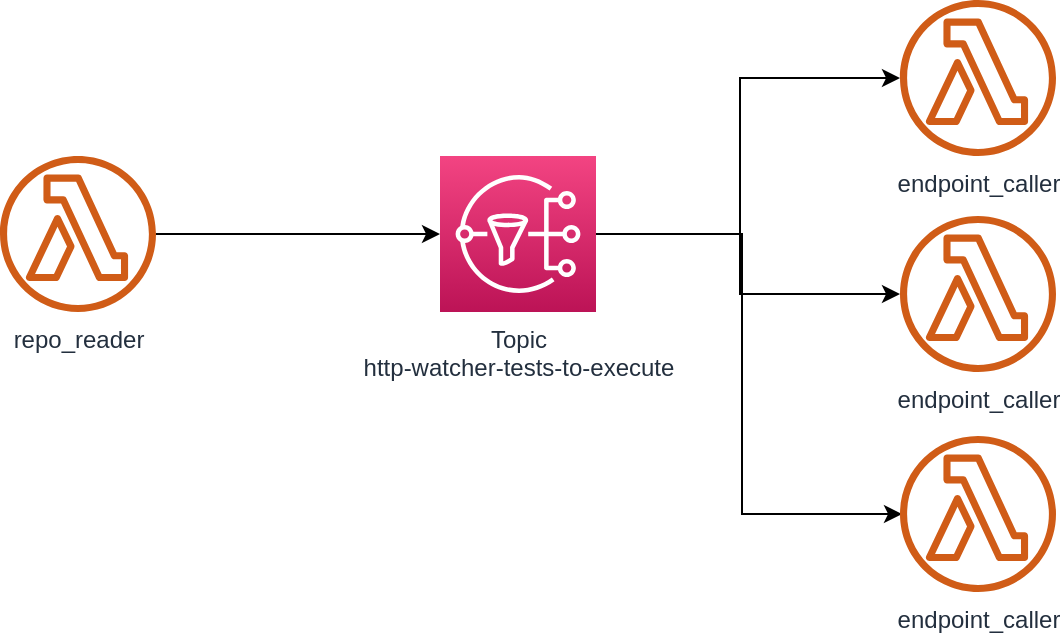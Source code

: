 <mxfile version="14.4.3" type="device"><diagram id="c_SYwkTYgOkc-LyhmXdp" name="Page-1"><mxGraphModel dx="768" dy="482" grid="0" gridSize="10" guides="1" tooltips="1" connect="1" arrows="1" fold="1" page="1" pageScale="1" pageWidth="850" pageHeight="1100" math="0" shadow="0"><root><mxCell id="0"/><mxCell id="1" parent="0"/><mxCell id="Ed7OMSPZK-V6syYBUjRA-5" style="edgeStyle=orthogonalEdgeStyle;rounded=0;orthogonalLoop=1;jettySize=auto;html=1;" edge="1" parent="1" source="Ed7OMSPZK-V6syYBUjRA-2" target="Ed7OMSPZK-V6syYBUjRA-4"><mxGeometry relative="1" as="geometry"/></mxCell><mxCell id="Ed7OMSPZK-V6syYBUjRA-2" value="repo_reader" style="outlineConnect=0;fontColor=#232F3E;gradientColor=none;fillColor=#D05C17;strokeColor=none;dashed=0;verticalLabelPosition=bottom;verticalAlign=top;align=center;html=1;fontSize=12;fontStyle=0;aspect=fixed;pointerEvents=1;shape=mxgraph.aws4.lambda_function;" vertex="1" parent="1"><mxGeometry x="110" y="120" width="78" height="78" as="geometry"/></mxCell><mxCell id="Ed7OMSPZK-V6syYBUjRA-3" value="endpoint_caller" style="outlineConnect=0;fontColor=#232F3E;gradientColor=none;fillColor=#D05C17;strokeColor=none;dashed=0;verticalLabelPosition=bottom;verticalAlign=top;align=center;html=1;fontSize=12;fontStyle=0;aspect=fixed;pointerEvents=1;shape=mxgraph.aws4.lambda_function;" vertex="1" parent="1"><mxGeometry x="560" y="42" width="78" height="78" as="geometry"/></mxCell><mxCell id="Ed7OMSPZK-V6syYBUjRA-6" style="edgeStyle=orthogonalEdgeStyle;rounded=0;orthogonalLoop=1;jettySize=auto;html=1;" edge="1" parent="1" source="Ed7OMSPZK-V6syYBUjRA-4" target="Ed7OMSPZK-V6syYBUjRA-3"><mxGeometry relative="1" as="geometry"><Array as="points"><mxPoint x="480" y="159"/><mxPoint x="480" y="81"/></Array></mxGeometry></mxCell><mxCell id="Ed7OMSPZK-V6syYBUjRA-9" style="edgeStyle=orthogonalEdgeStyle;rounded=0;orthogonalLoop=1;jettySize=auto;html=1;exitX=1;exitY=0.5;exitDx=0;exitDy=0;exitPerimeter=0;" edge="1" parent="1" source="Ed7OMSPZK-V6syYBUjRA-4" target="Ed7OMSPZK-V6syYBUjRA-7"><mxGeometry relative="1" as="geometry"><Array as="points"><mxPoint x="480" y="159"/><mxPoint x="480" y="189"/></Array></mxGeometry></mxCell><mxCell id="Ed7OMSPZK-V6syYBUjRA-10" style="edgeStyle=orthogonalEdgeStyle;rounded=0;orthogonalLoop=1;jettySize=auto;html=1;exitX=1;exitY=0.5;exitDx=0;exitDy=0;exitPerimeter=0;" edge="1" parent="1"><mxGeometry relative="1" as="geometry"><mxPoint x="409" y="159" as="sourcePoint"/><mxPoint x="561" y="299" as="targetPoint"/><Array as="points"><mxPoint x="481" y="159"/><mxPoint x="481" y="299"/></Array></mxGeometry></mxCell><mxCell id="Ed7OMSPZK-V6syYBUjRA-4" value="Topic&lt;br&gt;http-watcher-tests-to-execute" style="points=[[0,0,0],[0.25,0,0],[0.5,0,0],[0.75,0,0],[1,0,0],[0,1,0],[0.25,1,0],[0.5,1,0],[0.75,1,0],[1,1,0],[0,0.25,0],[0,0.5,0],[0,0.75,0],[1,0.25,0],[1,0.5,0],[1,0.75,0]];outlineConnect=0;fontColor=#232F3E;gradientColor=#F34482;gradientDirection=north;fillColor=#BC1356;strokeColor=#ffffff;dashed=0;verticalLabelPosition=bottom;verticalAlign=top;align=center;html=1;fontSize=12;fontStyle=0;aspect=fixed;shape=mxgraph.aws4.resourceIcon;resIcon=mxgraph.aws4.sns;" vertex="1" parent="1"><mxGeometry x="330" y="120" width="78" height="78" as="geometry"/></mxCell><mxCell id="Ed7OMSPZK-V6syYBUjRA-7" value="endpoint_caller" style="outlineConnect=0;fontColor=#232F3E;gradientColor=none;fillColor=#D05C17;strokeColor=none;dashed=0;verticalLabelPosition=bottom;verticalAlign=top;align=center;html=1;fontSize=12;fontStyle=0;aspect=fixed;pointerEvents=1;shape=mxgraph.aws4.lambda_function;" vertex="1" parent="1"><mxGeometry x="560" y="150" width="78" height="78" as="geometry"/></mxCell><mxCell id="Ed7OMSPZK-V6syYBUjRA-8" value="endpoint_caller" style="outlineConnect=0;fontColor=#232F3E;gradientColor=none;fillColor=#D05C17;strokeColor=none;dashed=0;verticalLabelPosition=bottom;verticalAlign=top;align=center;html=1;fontSize=12;fontStyle=0;aspect=fixed;pointerEvents=1;shape=mxgraph.aws4.lambda_function;" vertex="1" parent="1"><mxGeometry x="560" y="260" width="78" height="78" as="geometry"/></mxCell></root></mxGraphModel></diagram></mxfile>